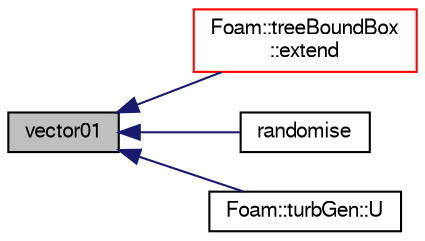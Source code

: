 digraph "vector01"
{
  bgcolor="transparent";
  edge [fontname="FreeSans",fontsize="10",labelfontname="FreeSans",labelfontsize="10"];
  node [fontname="FreeSans",fontsize="10",shape=record];
  rankdir="LR";
  Node237 [label="vector01",height=0.2,width=0.4,color="black", fillcolor="grey75", style="filled", fontcolor="black"];
  Node237 -> Node238 [dir="back",color="midnightblue",fontsize="10",style="solid",fontname="FreeSans"];
  Node238 [label="Foam::treeBoundBox\l::extend",height=0.2,width=0.4,color="red",URL="$a27618.html#aa587a09f8f1ac8b806f9f1314f0e0733",tooltip="Return slightly wider bounding box. "];
  Node237 -> Node407 [dir="back",color="midnightblue",fontsize="10",style="solid",fontname="FreeSans"];
  Node407 [label="randomise",height=0.2,width=0.4,color="black",URL="$a28138.html#a6d17974079f335e93bec4b83678357ae"];
  Node237 -> Node408 [dir="back",color="midnightblue",fontsize="10",style="solid",fontname="FreeSans"];
  Node408 [label="Foam::turbGen::U",height=0.2,width=0.4,color="black",URL="$a28958.html#ac16b5b99bbcb4a4593ac66c206ec681c",tooltip="Generate and return a velocity field. "];
}

